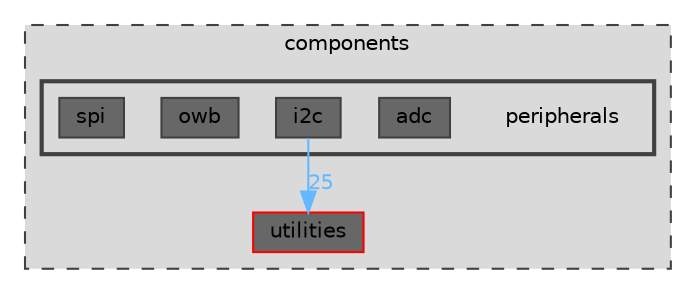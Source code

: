 digraph "components/peripherals"
{
 // LATEX_PDF_SIZE
  bgcolor="transparent";
  edge [fontname=Helvetica,fontsize=10,labelfontname=Helvetica,labelfontsize=10];
  node [fontname=Helvetica,fontsize=10,shape=box,height=0.2,width=0.4];
  compound=true
  subgraph clusterdir_409f97388efe006bc3438b95e9edef48 {
    graph [ bgcolor="#dadada", pencolor="grey25", label="components", fontname=Helvetica,fontsize=10 style="filled,dashed", URL="dir_409f97388efe006bc3438b95e9edef48.html",tooltip=""]
  dir_59ed5374a4f6b52e0256717e78b786a3 [label="utilities", fillcolor="#676767", color="red", style="filled", URL="dir_59ed5374a4f6b52e0256717e78b786a3.html",tooltip=""];
  subgraph clusterdir_1139401e013e97c428174aecf5949131 {
    graph [ bgcolor="#dadada", pencolor="grey25", label="", fontname=Helvetica,fontsize=10 style="filled,bold", URL="dir_1139401e013e97c428174aecf5949131.html",tooltip=""]
    dir_1139401e013e97c428174aecf5949131 [shape=plaintext, label="peripherals"];
  dir_a87af8da8c50dd083239872e4f42b4ca [label="adc", fillcolor="#676767", color="grey25", style="filled", URL="dir_a87af8da8c50dd083239872e4f42b4ca.html",tooltip=""];
  dir_7c937227b2c8e4f6d79d54c2e9a7ab6d [label="i2c", fillcolor="#676767", color="grey25", style="filled", URL="dir_7c937227b2c8e4f6d79d54c2e9a7ab6d.html",tooltip=""];
  dir_3c018409dc371abd5c9f9ab2a8d52eda [label="owb", fillcolor="#676767", color="grey25", style="filled", URL="dir_3c018409dc371abd5c9f9ab2a8d52eda.html",tooltip=""];
  dir_f10fdf45d181a70bca2f7fab0eaeecc5 [label="spi", fillcolor="#676767", color="grey25", style="filled", URL="dir_f10fdf45d181a70bca2f7fab0eaeecc5.html",tooltip=""];
  }
  }
  dir_7c937227b2c8e4f6d79d54c2e9a7ab6d->dir_59ed5374a4f6b52e0256717e78b786a3 [headlabel="25", labeldistance=1.5 headhref="dir_000040_000086.html" href="dir_000040_000086.html" color="steelblue1" fontcolor="steelblue1"];
}
